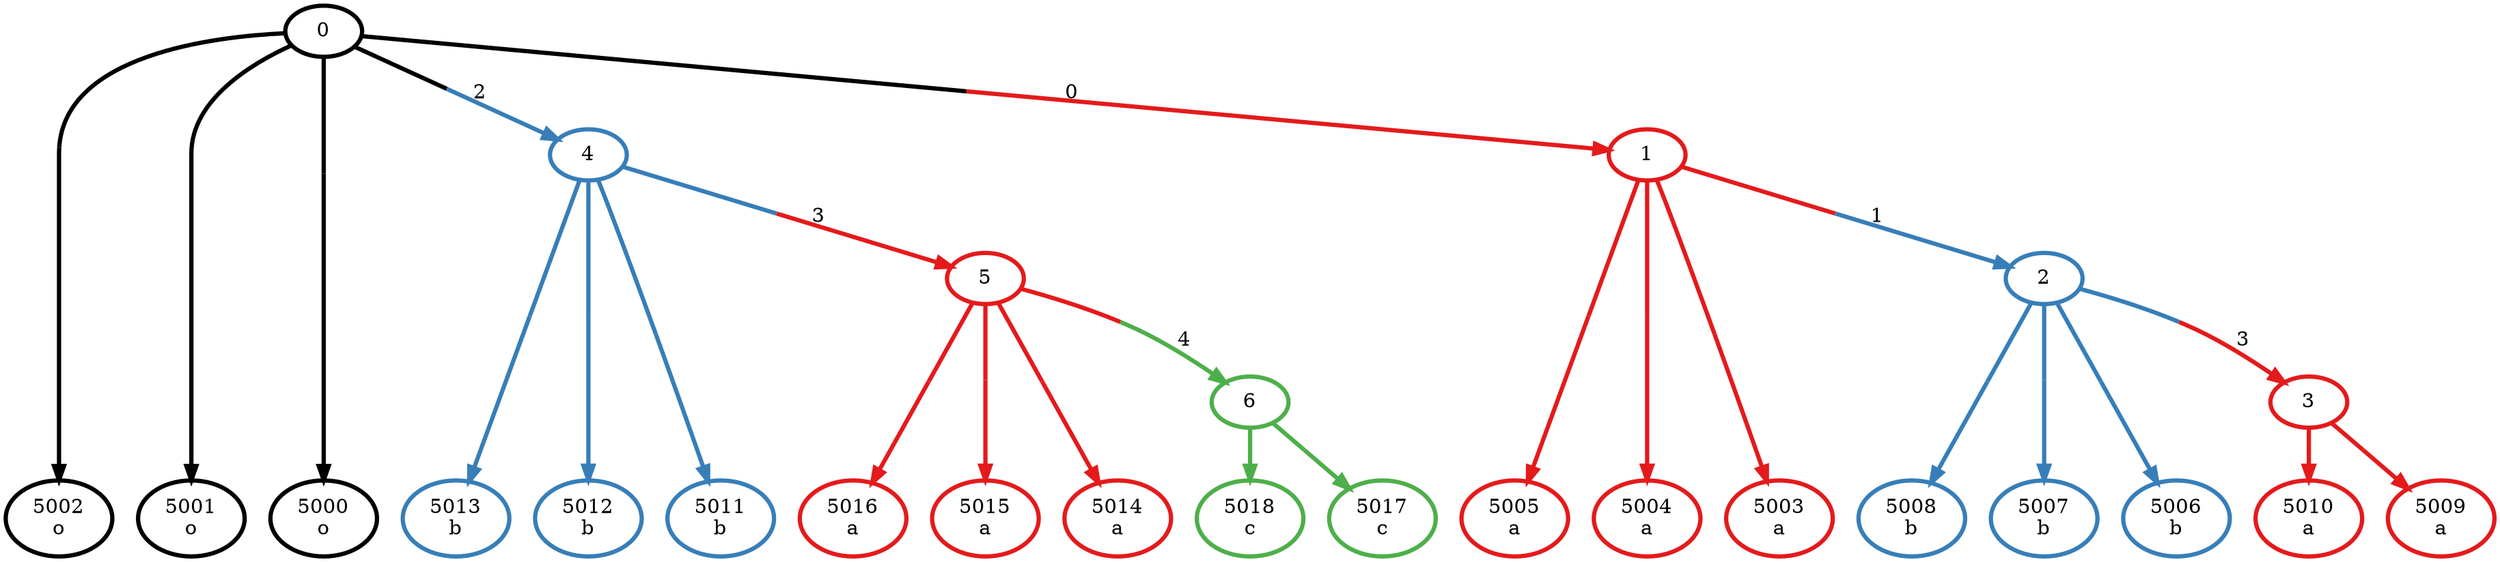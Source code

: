 digraph T {
	{
		rank=same
		0 [penwidth=3,colorscheme=set19,color=3,label="5018\nc"]
		1 [penwidth=3,colorscheme=set19,color=3,label="5017\nc"]
		2 [penwidth=3,colorscheme=set19,color=1,label="5016\na"]
		3 [penwidth=3,colorscheme=set19,color=1,label="5015\na"]
		4 [penwidth=3,colorscheme=set19,color=1,label="5014\na"]
		5 [penwidth=3,colorscheme=set19,color=1,label="5010\na"]
		6 [penwidth=3,colorscheme=set19,color=1,label="5009\na"]
		7 [penwidth=3,colorscheme=set19,color=2,label="5008\nb"]
		8 [penwidth=3,colorscheme=set19,color=2,label="5007\nb"]
		9 [penwidth=3,colorscheme=set19,color=2,label="5006\nb"]
		10 [penwidth=3,colorscheme=set19,color=2,label="5013\nb"]
		11 [penwidth=3,colorscheme=set19,color=2,label="5012\nb"]
		12 [penwidth=3,colorscheme=set19,color=2,label="5011\nb"]
		13 [penwidth=3,colorscheme=set19,color=1,label="5005\na"]
		14 [penwidth=3,colorscheme=set19,color=1,label="5004\na"]
		15 [penwidth=3,colorscheme=set19,color=1,label="5003\na"]
		16 [penwidth=3,colorscheme=set19,color=11,label="5002\no"]
		17 [penwidth=3,colorscheme=set19,color=11,label="5001\no"]
		18 [penwidth=3,colorscheme=set19,color=11,label="5000\no"]
	}
	19 [penwidth=3,colorscheme=set19,color=3,label="6"]
	20 [penwidth=3,colorscheme=set19,color=1,label="5"]
	21 [penwidth=3,colorscheme=set19,color=1,label="3"]
	22 [penwidth=3,colorscheme=set19,color=2,label="2"]
	23 [penwidth=3,colorscheme=set19,color=2,label="4"]
	24 [penwidth=3,colorscheme=set19,color=1,label="1"]
	25 [penwidth=3,colorscheme=set19,color=11,label="0"]
	19 -> 0 [penwidth=3,colorscheme=set19,color="3;0.5:3"]
	19 -> 1 [penwidth=3,colorscheme=set19,color="3;0.5:3"]
	20 -> 2 [penwidth=3,colorscheme=set19,color="1;0.5:1"]
	20 -> 3 [penwidth=3,colorscheme=set19,color="1;0.5:1"]
	20 -> 4 [penwidth=3,colorscheme=set19,color="1;0.5:1"]
	20 -> 19 [penwidth=3,colorscheme=set19,color="1;0.5:3",label="4"]
	21 -> 5 [penwidth=3,colorscheme=set19,color="1;0.5:1"]
	21 -> 6 [penwidth=3,colorscheme=set19,color="1;0.5:1"]
	22 -> 7 [penwidth=3,colorscheme=set19,color="2;0.5:2"]
	22 -> 8 [penwidth=3,colorscheme=set19,color="2;0.5:2"]
	22 -> 9 [penwidth=3,colorscheme=set19,color="2;0.5:2"]
	22 -> 21 [penwidth=3,colorscheme=set19,color="2;0.5:1",label="3"]
	23 -> 10 [penwidth=3,colorscheme=set19,color="2;0.5:2"]
	23 -> 11 [penwidth=3,colorscheme=set19,color="2;0.5:2"]
	23 -> 12 [penwidth=3,colorscheme=set19,color="2;0.5:2"]
	23 -> 20 [penwidth=3,colorscheme=set19,color="2;0.5:1",label="3"]
	24 -> 13 [penwidth=3,colorscheme=set19,color="1;0.5:1"]
	24 -> 14 [penwidth=3,colorscheme=set19,color="1;0.5:1"]
	24 -> 15 [penwidth=3,colorscheme=set19,color="1;0.5:1"]
	24 -> 22 [penwidth=3,colorscheme=set19,color="1;0.5:2",label="1"]
	25 -> 16 [penwidth=3,colorscheme=set19,color="11;0.5:11"]
	25 -> 17 [penwidth=3,colorscheme=set19,color="11;0.5:11"]
	25 -> 18 [penwidth=3,colorscheme=set19,color="11;0.5:11"]
	25 -> 23 [penwidth=3,colorscheme=set19,color="11;0.5:2",label="2"]
	25 -> 24 [penwidth=3,colorscheme=set19,color="11;0.5:1",label="0"]
}
